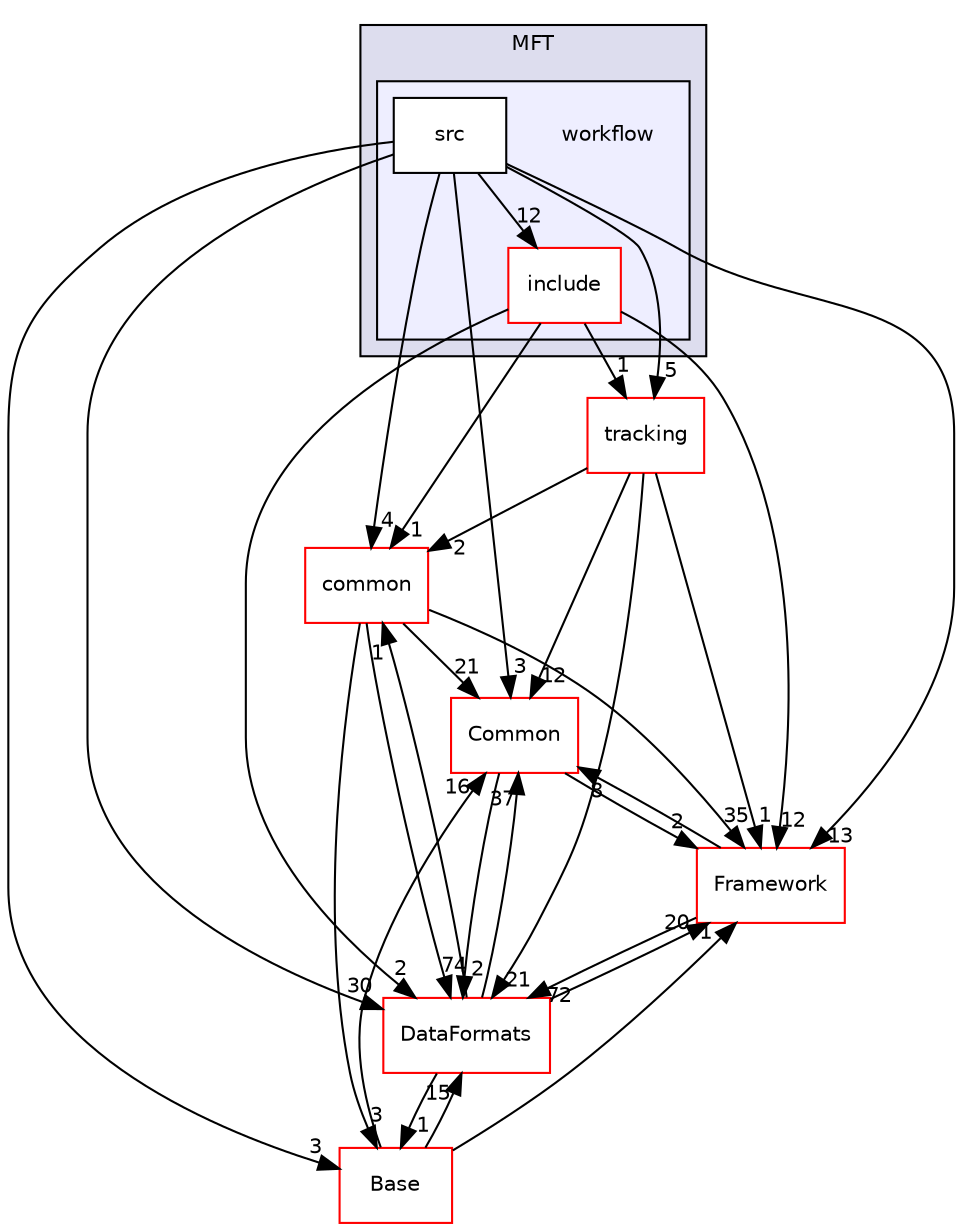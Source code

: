 digraph "/home/travis/build/AliceO2Group/AliceO2/Detectors/ITSMFT/MFT/workflow" {
  bgcolor=transparent;
  compound=true
  node [ fontsize="10", fontname="Helvetica"];
  edge [ labelfontsize="10", labelfontname="Helvetica"];
  subgraph clusterdir_f39d1cd569ca2d16022b762a0e4a53c8 {
    graph [ bgcolor="#ddddee", pencolor="black", label="MFT" fontname="Helvetica", fontsize="10", URL="dir_f39d1cd569ca2d16022b762a0e4a53c8.html"]
  subgraph clusterdir_d0619917fd3ee0979a990dc471c60823 {
    graph [ bgcolor="#eeeeff", pencolor="black", label="" URL="dir_d0619917fd3ee0979a990dc471c60823.html"];
    dir_d0619917fd3ee0979a990dc471c60823 [shape=plaintext label="workflow"];
    dir_d168fbf481e8f7fe2895d8d2e97998ae [shape=box label="include" color="red" fillcolor="white" style="filled" URL="dir_d168fbf481e8f7fe2895d8d2e97998ae.html"];
    dir_3b0d0f2b55fd134f322df5ea2a269c70 [shape=box label="src" color="black" fillcolor="white" style="filled" URL="dir_3b0d0f2b55fd134f322df5ea2a269c70.html"];
  }
  }
  dir_4ab6b4cc6a7edbff49100e9123df213f [shape=box label="Common" color="red" URL="dir_4ab6b4cc6a7edbff49100e9123df213f.html"];
  dir_37c90836491b695b472bf98d1be8336b [shape=box label="Base" color="red" URL="dir_37c90836491b695b472bf98d1be8336b.html"];
  dir_85bf31a2e8d306e7598ffcb73f8df6bf [shape=box label="common" color="red" URL="dir_85bf31a2e8d306e7598ffcb73f8df6bf.html"];
  dir_0a8d7fd788ce6274650fdef0765535ce [shape=box label="tracking" color="red" URL="dir_0a8d7fd788ce6274650fdef0765535ce.html"];
  dir_bcbb2cf9a3d3d83e5515c82071a07177 [shape=box label="Framework" color="red" URL="dir_bcbb2cf9a3d3d83e5515c82071a07177.html"];
  dir_2171f7ec022c5423887b07c69b2f5b48 [shape=box label="DataFormats" color="red" URL="dir_2171f7ec022c5423887b07c69b2f5b48.html"];
  dir_3b0d0f2b55fd134f322df5ea2a269c70->dir_4ab6b4cc6a7edbff49100e9123df213f [headlabel="3", labeldistance=1.5 headhref="dir_000424_000032.html"];
  dir_3b0d0f2b55fd134f322df5ea2a269c70->dir_37c90836491b695b472bf98d1be8336b [headlabel="3", labeldistance=1.5 headhref="dir_000424_000280.html"];
  dir_3b0d0f2b55fd134f322df5ea2a269c70->dir_85bf31a2e8d306e7598ffcb73f8df6bf [headlabel="4", labeldistance=1.5 headhref="dir_000424_000067.html"];
  dir_3b0d0f2b55fd134f322df5ea2a269c70->dir_d168fbf481e8f7fe2895d8d2e97998ae [headlabel="12", labeldistance=1.5 headhref="dir_000424_000414.html"];
  dir_3b0d0f2b55fd134f322df5ea2a269c70->dir_0a8d7fd788ce6274650fdef0765535ce [headlabel="5", labeldistance=1.5 headhref="dir_000424_000120.html"];
  dir_3b0d0f2b55fd134f322df5ea2a269c70->dir_bcbb2cf9a3d3d83e5515c82071a07177 [headlabel="13", labeldistance=1.5 headhref="dir_000424_000058.html"];
  dir_3b0d0f2b55fd134f322df5ea2a269c70->dir_2171f7ec022c5423887b07c69b2f5b48 [headlabel="30", labeldistance=1.5 headhref="dir_000424_000085.html"];
  dir_4ab6b4cc6a7edbff49100e9123df213f->dir_bcbb2cf9a3d3d83e5515c82071a07177 [headlabel="2", labeldistance=1.5 headhref="dir_000032_000058.html"];
  dir_4ab6b4cc6a7edbff49100e9123df213f->dir_2171f7ec022c5423887b07c69b2f5b48 [headlabel="2", labeldistance=1.5 headhref="dir_000032_000085.html"];
  dir_37c90836491b695b472bf98d1be8336b->dir_4ab6b4cc6a7edbff49100e9123df213f [headlabel="16", labeldistance=1.5 headhref="dir_000280_000032.html"];
  dir_37c90836491b695b472bf98d1be8336b->dir_bcbb2cf9a3d3d83e5515c82071a07177 [headlabel="1", labeldistance=1.5 headhref="dir_000280_000058.html"];
  dir_37c90836491b695b472bf98d1be8336b->dir_2171f7ec022c5423887b07c69b2f5b48 [headlabel="15", labeldistance=1.5 headhref="dir_000280_000085.html"];
  dir_85bf31a2e8d306e7598ffcb73f8df6bf->dir_4ab6b4cc6a7edbff49100e9123df213f [headlabel="21", labeldistance=1.5 headhref="dir_000067_000032.html"];
  dir_85bf31a2e8d306e7598ffcb73f8df6bf->dir_37c90836491b695b472bf98d1be8336b [headlabel="3", labeldistance=1.5 headhref="dir_000067_000280.html"];
  dir_85bf31a2e8d306e7598ffcb73f8df6bf->dir_bcbb2cf9a3d3d83e5515c82071a07177 [headlabel="35", labeldistance=1.5 headhref="dir_000067_000058.html"];
  dir_85bf31a2e8d306e7598ffcb73f8df6bf->dir_2171f7ec022c5423887b07c69b2f5b48 [headlabel="74", labeldistance=1.5 headhref="dir_000067_000085.html"];
  dir_d168fbf481e8f7fe2895d8d2e97998ae->dir_85bf31a2e8d306e7598ffcb73f8df6bf [headlabel="1", labeldistance=1.5 headhref="dir_000414_000067.html"];
  dir_d168fbf481e8f7fe2895d8d2e97998ae->dir_0a8d7fd788ce6274650fdef0765535ce [headlabel="1", labeldistance=1.5 headhref="dir_000414_000120.html"];
  dir_d168fbf481e8f7fe2895d8d2e97998ae->dir_bcbb2cf9a3d3d83e5515c82071a07177 [headlabel="12", labeldistance=1.5 headhref="dir_000414_000058.html"];
  dir_d168fbf481e8f7fe2895d8d2e97998ae->dir_2171f7ec022c5423887b07c69b2f5b48 [headlabel="2", labeldistance=1.5 headhref="dir_000414_000085.html"];
  dir_0a8d7fd788ce6274650fdef0765535ce->dir_4ab6b4cc6a7edbff49100e9123df213f [headlabel="12", labeldistance=1.5 headhref="dir_000120_000032.html"];
  dir_0a8d7fd788ce6274650fdef0765535ce->dir_85bf31a2e8d306e7598ffcb73f8df6bf [headlabel="2", labeldistance=1.5 headhref="dir_000120_000067.html"];
  dir_0a8d7fd788ce6274650fdef0765535ce->dir_bcbb2cf9a3d3d83e5515c82071a07177 [headlabel="1", labeldistance=1.5 headhref="dir_000120_000058.html"];
  dir_0a8d7fd788ce6274650fdef0765535ce->dir_2171f7ec022c5423887b07c69b2f5b48 [headlabel="21", labeldistance=1.5 headhref="dir_000120_000085.html"];
  dir_bcbb2cf9a3d3d83e5515c82071a07177->dir_4ab6b4cc6a7edbff49100e9123df213f [headlabel="8", labeldistance=1.5 headhref="dir_000058_000032.html"];
  dir_bcbb2cf9a3d3d83e5515c82071a07177->dir_2171f7ec022c5423887b07c69b2f5b48 [headlabel="72", labeldistance=1.5 headhref="dir_000058_000085.html"];
  dir_2171f7ec022c5423887b07c69b2f5b48->dir_4ab6b4cc6a7edbff49100e9123df213f [headlabel="37", labeldistance=1.5 headhref="dir_000085_000032.html"];
  dir_2171f7ec022c5423887b07c69b2f5b48->dir_37c90836491b695b472bf98d1be8336b [headlabel="1", labeldistance=1.5 headhref="dir_000085_000280.html"];
  dir_2171f7ec022c5423887b07c69b2f5b48->dir_85bf31a2e8d306e7598ffcb73f8df6bf [headlabel="1", labeldistance=1.5 headhref="dir_000085_000067.html"];
  dir_2171f7ec022c5423887b07c69b2f5b48->dir_bcbb2cf9a3d3d83e5515c82071a07177 [headlabel="20", labeldistance=1.5 headhref="dir_000085_000058.html"];
}
